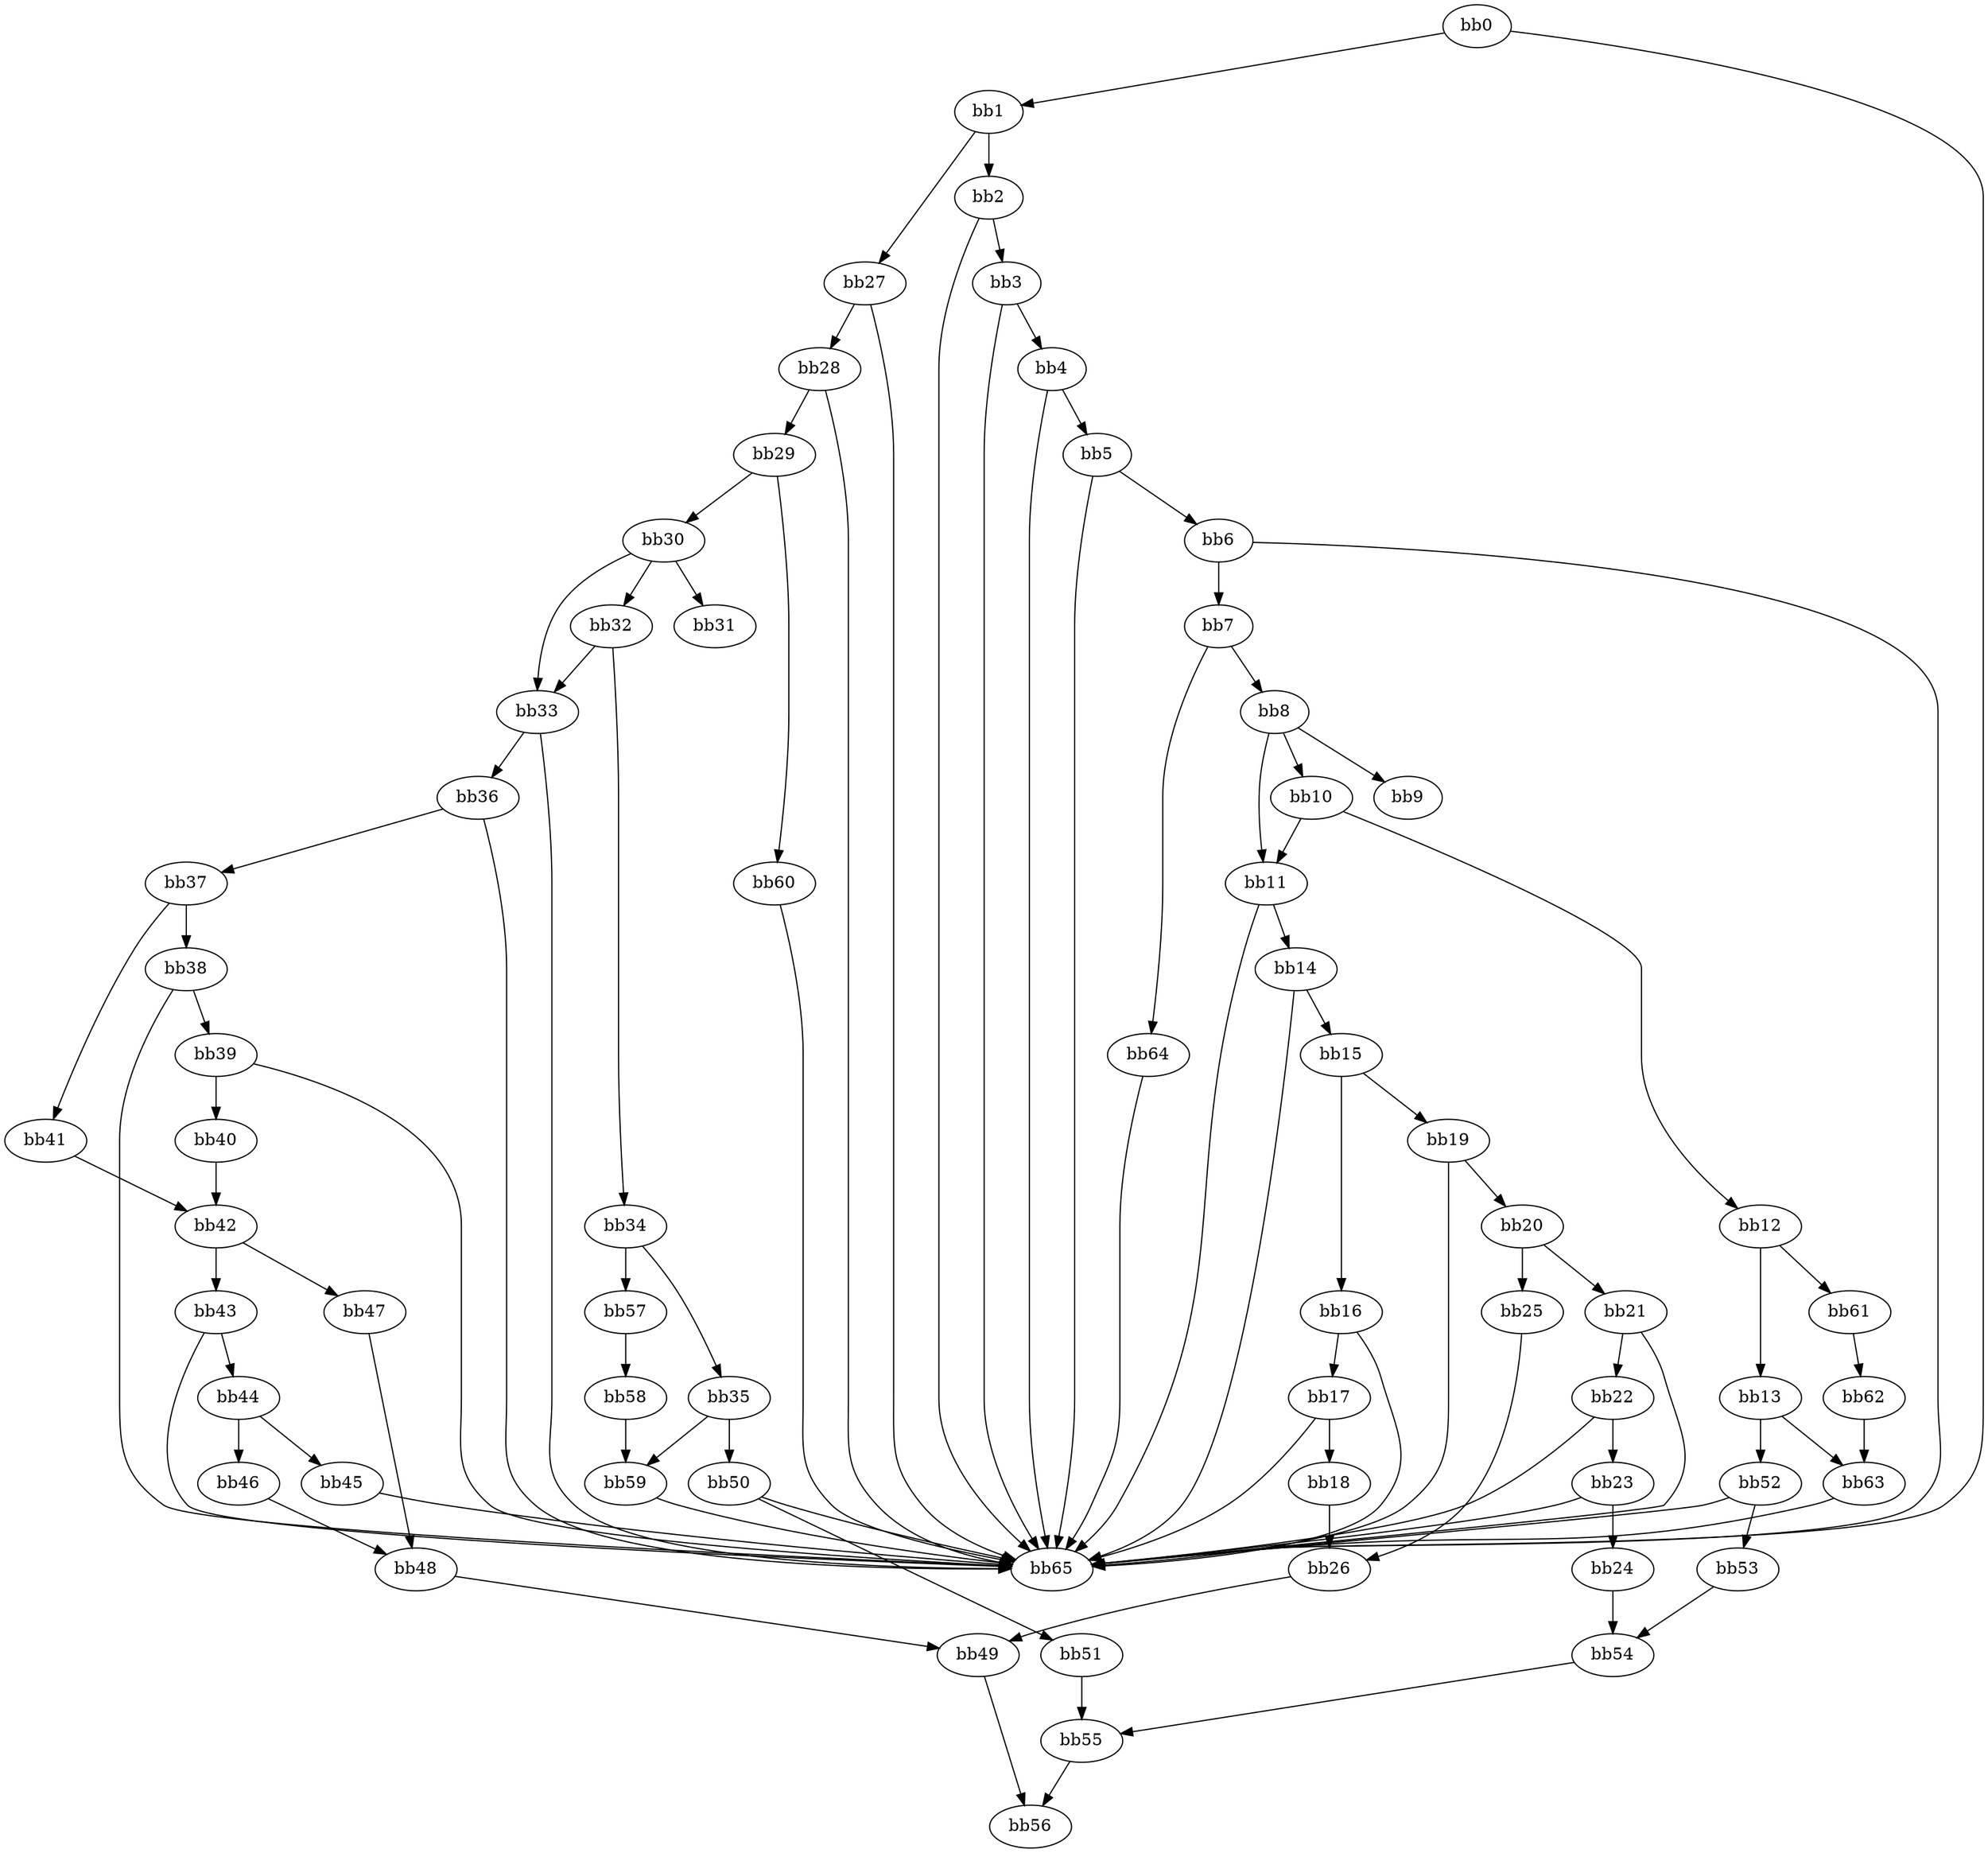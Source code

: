 digraph {
    0 [ label = "bb0\l" ]
    1 [ label = "bb1\l" ]
    2 [ label = "bb2\l" ]
    3 [ label = "bb3\l" ]
    4 [ label = "bb4\l" ]
    5 [ label = "bb5\l" ]
    6 [ label = "bb6\l" ]
    7 [ label = "bb7\l" ]
    8 [ label = "bb8\l" ]
    9 [ label = "bb9\l" ]
    10 [ label = "bb10\l" ]
    11 [ label = "bb11\l" ]
    12 [ label = "bb12\l" ]
    13 [ label = "bb13\l" ]
    14 [ label = "bb14\l" ]
    15 [ label = "bb15\l" ]
    16 [ label = "bb16\l" ]
    17 [ label = "bb17\l" ]
    18 [ label = "bb18\l" ]
    19 [ label = "bb19\l" ]
    20 [ label = "bb20\l" ]
    21 [ label = "bb21\l" ]
    22 [ label = "bb22\l" ]
    23 [ label = "bb23\l" ]
    24 [ label = "bb24\l" ]
    25 [ label = "bb25\l" ]
    26 [ label = "bb26\l" ]
    27 [ label = "bb27\l" ]
    28 [ label = "bb28\l" ]
    29 [ label = "bb29\l" ]
    30 [ label = "bb30\l" ]
    31 [ label = "bb31\l" ]
    32 [ label = "bb32\l" ]
    33 [ label = "bb33\l" ]
    34 [ label = "bb34\l" ]
    35 [ label = "bb35\l" ]
    36 [ label = "bb36\l" ]
    37 [ label = "bb37\l" ]
    38 [ label = "bb38\l" ]
    39 [ label = "bb39\l" ]
    40 [ label = "bb40\l" ]
    41 [ label = "bb41\l" ]
    42 [ label = "bb42\l" ]
    43 [ label = "bb43\l" ]
    44 [ label = "bb44\l" ]
    45 [ label = "bb45\l" ]
    46 [ label = "bb46\l" ]
    47 [ label = "bb47\l" ]
    48 [ label = "bb48\l" ]
    49 [ label = "bb49\l" ]
    50 [ label = "bb50\l" ]
    51 [ label = "bb51\l" ]
    52 [ label = "bb52\l" ]
    53 [ label = "bb53\l" ]
    54 [ label = "bb54\l" ]
    55 [ label = "bb55\l" ]
    56 [ label = "bb56\l" ]
    57 [ label = "bb57\l" ]
    58 [ label = "bb58\l" ]
    59 [ label = "bb59\l" ]
    60 [ label = "bb60\l" ]
    61 [ label = "bb61\l" ]
    62 [ label = "bb62\l" ]
    63 [ label = "bb63\l" ]
    64 [ label = "bb64\l" ]
    65 [ label = "bb65\l" ]
    0 -> 1 [ ]
    0 -> 65 [ ]
    1 -> 2 [ ]
    1 -> 27 [ ]
    2 -> 3 [ ]
    2 -> 65 [ ]
    3 -> 4 [ ]
    3 -> 65 [ ]
    4 -> 5 [ ]
    4 -> 65 [ ]
    5 -> 6 [ ]
    5 -> 65 [ ]
    6 -> 7 [ ]
    6 -> 65 [ ]
    7 -> 8 [ ]
    7 -> 64 [ ]
    8 -> 9 [ ]
    8 -> 10 [ ]
    8 -> 11 [ ]
    10 -> 11 [ ]
    10 -> 12 [ ]
    11 -> 14 [ ]
    11 -> 65 [ ]
    12 -> 13 [ ]
    12 -> 61 [ ]
    13 -> 52 [ ]
    13 -> 63 [ ]
    14 -> 15 [ ]
    14 -> 65 [ ]
    15 -> 16 [ ]
    15 -> 19 [ ]
    16 -> 17 [ ]
    16 -> 65 [ ]
    17 -> 18 [ ]
    17 -> 65 [ ]
    18 -> 26 [ ]
    19 -> 20 [ ]
    19 -> 65 [ ]
    20 -> 21 [ ]
    20 -> 25 [ ]
    21 -> 22 [ ]
    21 -> 65 [ ]
    22 -> 23 [ ]
    22 -> 65 [ ]
    23 -> 24 [ ]
    23 -> 65 [ ]
    24 -> 54 [ ]
    25 -> 26 [ ]
    26 -> 49 [ ]
    27 -> 28 [ ]
    27 -> 65 [ ]
    28 -> 29 [ ]
    28 -> 65 [ ]
    29 -> 30 [ ]
    29 -> 60 [ ]
    30 -> 31 [ ]
    30 -> 32 [ ]
    30 -> 33 [ ]
    32 -> 33 [ ]
    32 -> 34 [ ]
    33 -> 36 [ ]
    33 -> 65 [ ]
    34 -> 35 [ ]
    34 -> 57 [ ]
    35 -> 50 [ ]
    35 -> 59 [ ]
    36 -> 37 [ ]
    36 -> 65 [ ]
    37 -> 38 [ ]
    37 -> 41 [ ]
    38 -> 39 [ ]
    38 -> 65 [ ]
    39 -> 40 [ ]
    39 -> 65 [ ]
    40 -> 42 [ ]
    41 -> 42 [ ]
    42 -> 43 [ ]
    42 -> 47 [ ]
    43 -> 44 [ ]
    43 -> 65 [ ]
    44 -> 45 [ ]
    44 -> 46 [ ]
    45 -> 65 [ ]
    46 -> 48 [ ]
    47 -> 48 [ ]
    48 -> 49 [ ]
    49 -> 56 [ ]
    50 -> 51 [ ]
    50 -> 65 [ ]
    51 -> 55 [ ]
    52 -> 53 [ ]
    52 -> 65 [ ]
    53 -> 54 [ ]
    54 -> 55 [ ]
    55 -> 56 [ ]
    57 -> 58 [ ]
    58 -> 59 [ ]
    59 -> 65 [ ]
    60 -> 65 [ ]
    61 -> 62 [ ]
    62 -> 63 [ ]
    63 -> 65 [ ]
    64 -> 65 [ ]
}

